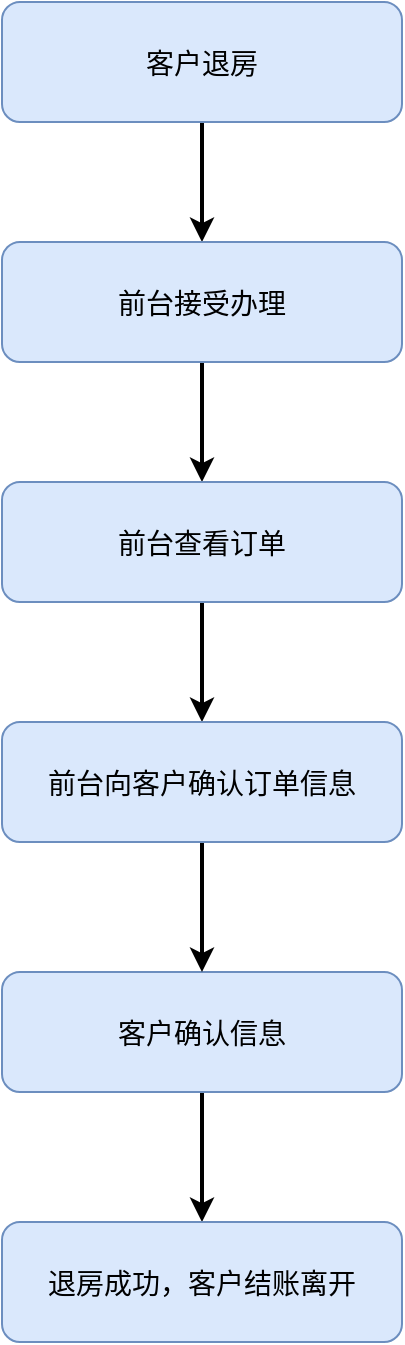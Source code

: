 <mxfile version="14.8.4" type="device"><diagram id="bcOa4sQMRgGDWKrhF2c8" name="Page-1"><mxGraphModel dx="1422" dy="706" grid="1" gridSize="10" guides="1" tooltips="1" connect="1" arrows="1" fold="1" page="1" pageScale="1" pageWidth="827" pageHeight="1169" math="0" shadow="0"><root><mxCell id="0"/><mxCell id="1" parent="0"/><mxCell id="l-HeTNipThTb1DMBrMFK-15" style="edgeStyle=orthogonalEdgeStyle;rounded=0;orthogonalLoop=1;jettySize=auto;html=1;exitX=0.5;exitY=1;exitDx=0;exitDy=0;strokeWidth=2;shadow=0;" parent="1" source="l-HeTNipThTb1DMBrMFK-2" target="l-HeTNipThTb1DMBrMFK-4" edge="1"><mxGeometry relative="1" as="geometry"/></mxCell><mxCell id="l-HeTNipThTb1DMBrMFK-2" value="客户退房" style="rounded=1;fillColor=#dae8fc;strokeColor=#6c8ebf;shadow=0;fontStyle=0;fontSize=14;" parent="1" vertex="1"><mxGeometry x="330" y="50" width="200" height="60" as="geometry"/></mxCell><mxCell id="l-HeTNipThTb1DMBrMFK-3" style="edgeStyle=orthogonalEdgeStyle;rounded=0;orthogonalLoop=1;jettySize=auto;html=1;exitX=0.5;exitY=1;exitDx=0;exitDy=0;entryX=0.5;entryY=0;entryDx=0;entryDy=0;strokeWidth=2;shadow=0;" parent="1" source="l-HeTNipThTb1DMBrMFK-4" target="l-HeTNipThTb1DMBrMFK-12" edge="1"><mxGeometry relative="1" as="geometry"/></mxCell><mxCell id="l-HeTNipThTb1DMBrMFK-4" value="前台接受办理" style="rounded=1;fillColor=#dae8fc;strokeColor=#6c8ebf;shadow=0;fontStyle=0;fontSize=14;" parent="1" vertex="1"><mxGeometry x="330" y="170" width="200" height="60" as="geometry"/></mxCell><mxCell id="l-HeTNipThTb1DMBrMFK-5" style="edgeStyle=orthogonalEdgeStyle;rounded=0;orthogonalLoop=1;jettySize=auto;html=1;exitX=0.5;exitY=1;exitDx=0;exitDy=0;entryX=0.5;entryY=0;entryDx=0;entryDy=0;strokeWidth=2;shadow=0;" parent="1" source="l-HeTNipThTb1DMBrMFK-6" target="l-HeTNipThTb1DMBrMFK-7" edge="1"><mxGeometry relative="1" as="geometry"/></mxCell><mxCell id="l-HeTNipThTb1DMBrMFK-6" value="客户确认信息" style="rounded=1;fillColor=#dae8fc;strokeColor=#6c8ebf;shadow=0;fontStyle=0;fontSize=14;" parent="1" vertex="1"><mxGeometry x="330" y="535" width="200" height="60" as="geometry"/></mxCell><mxCell id="l-HeTNipThTb1DMBrMFK-7" value="退房成功，客户结账离开" style="rounded=1;fillColor=#dae8fc;strokeColor=#6c8ebf;shadow=0;fontStyle=0;fontSize=14;" parent="1" vertex="1"><mxGeometry x="330" y="660" width="200" height="60" as="geometry"/></mxCell><mxCell id="l-HeTNipThTb1DMBrMFK-19" style="edgeStyle=orthogonalEdgeStyle;rounded=0;orthogonalLoop=1;jettySize=auto;html=1;exitX=0.5;exitY=1;exitDx=0;exitDy=0;entryX=0.5;entryY=0;entryDx=0;entryDy=0;strokeWidth=2;shadow=0;" parent="1" source="l-HeTNipThTb1DMBrMFK-12" target="l-HeTNipThTb1DMBrMFK-17" edge="1"><mxGeometry relative="1" as="geometry"/></mxCell><mxCell id="l-HeTNipThTb1DMBrMFK-12" value="前台查看订单" style="rounded=1;fillColor=#dae8fc;strokeColor=#6c8ebf;shadow=0;fontStyle=0;fontSize=14;" parent="1" vertex="1"><mxGeometry x="330" y="290" width="200" height="60" as="geometry"/></mxCell><mxCell id="l-HeTNipThTb1DMBrMFK-20" style="edgeStyle=orthogonalEdgeStyle;rounded=0;orthogonalLoop=1;jettySize=auto;html=1;exitX=0.5;exitY=1;exitDx=0;exitDy=0;strokeWidth=2;shadow=0;" parent="1" source="l-HeTNipThTb1DMBrMFK-17" target="l-HeTNipThTb1DMBrMFK-6" edge="1"><mxGeometry relative="1" as="geometry"/></mxCell><mxCell id="l-HeTNipThTb1DMBrMFK-17" value="前台向客户确认订单信息" style="rounded=1;fillColor=#dae8fc;strokeColor=#6c8ebf;shadow=0;fontStyle=0;fontSize=14;" parent="1" vertex="1"><mxGeometry x="330" y="410" width="200" height="60" as="geometry"/></mxCell></root></mxGraphModel></diagram></mxfile>